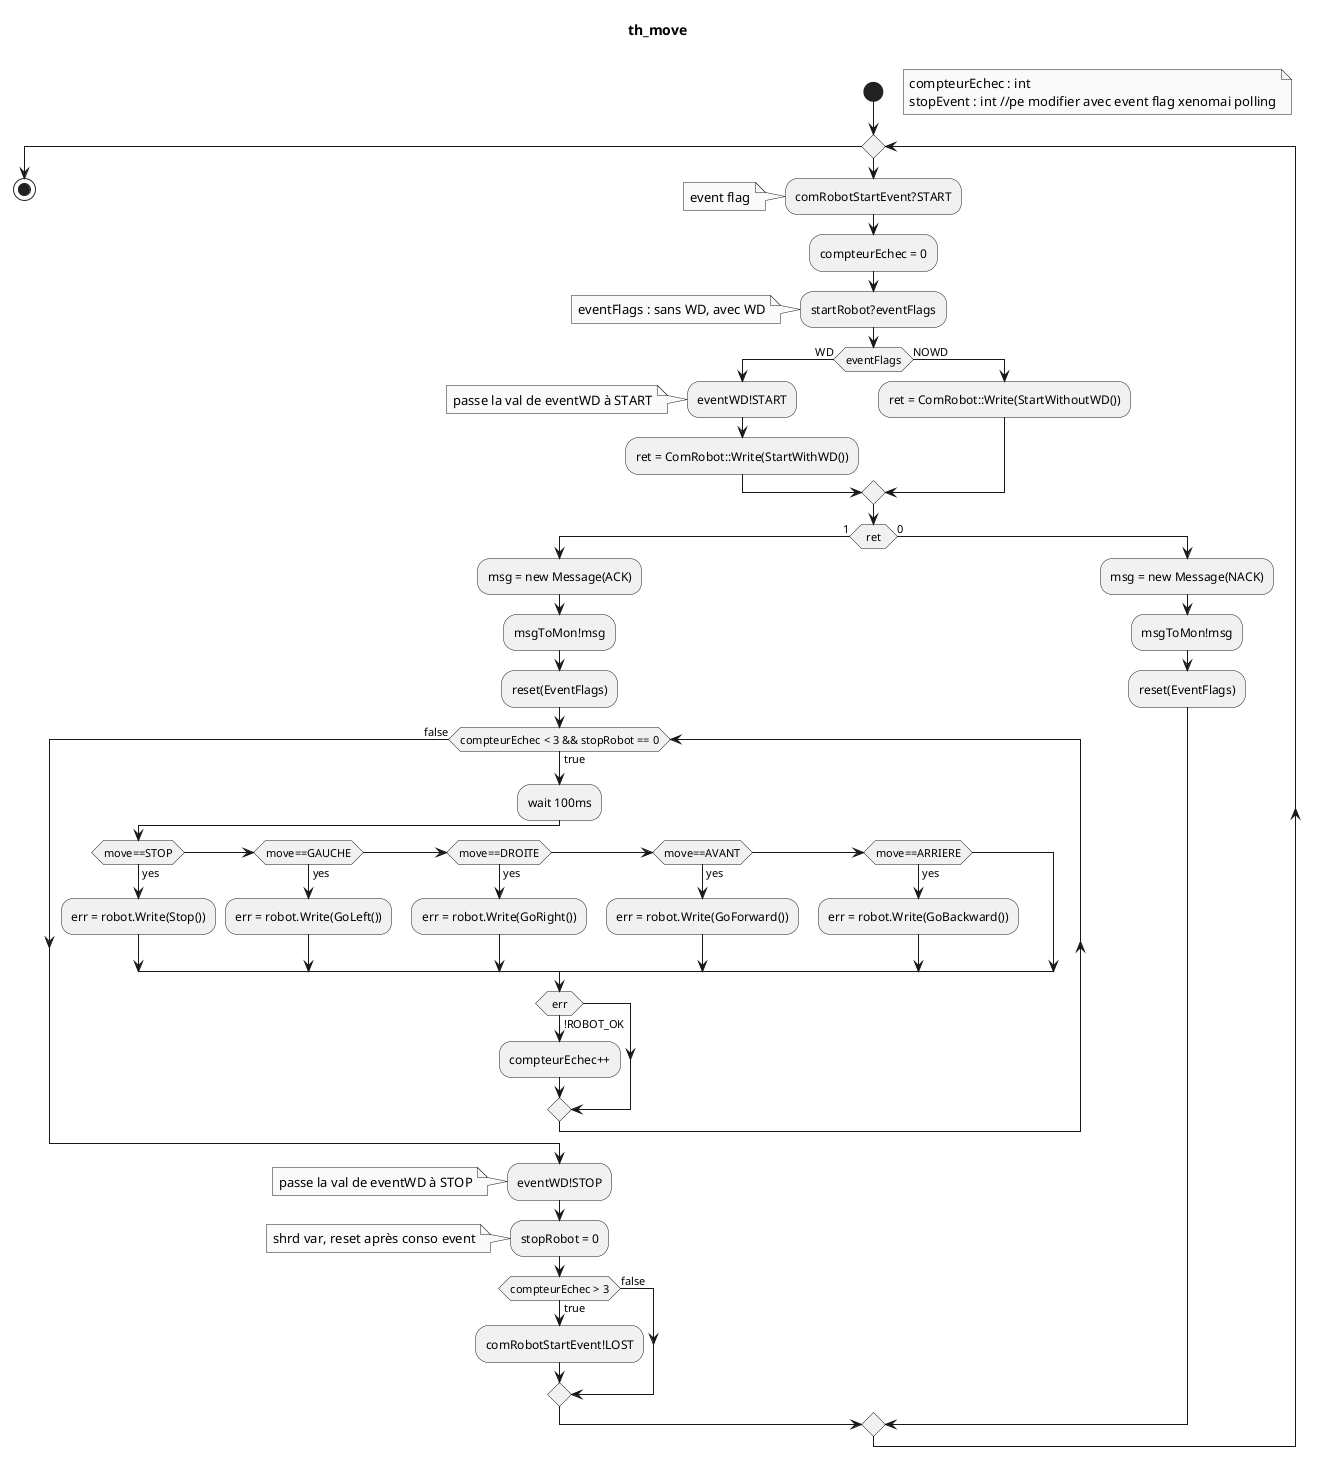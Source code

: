@startuml

skinparam monochrome true
title th_move \n


start

floating note right
compteurEchec : int
stopEvent : int //pe modifier avec event flag xenomai polling
endnote

while ()
    :comRobotStartEvent?START;
    note : event flag
    :compteurEchec = 0;

    :startRobot?eventFlags;
    note
    eventFlags : sans WD, avec WD
    endnote

    if (eventFlags) then (WD)
        :eventWD!START;
    note : passe la val de eventWD à START
        :ret = ComRobot::Write(StartWithWD());
    else (NOWD)
    :ret = ComRobot::Write(StartWithoutWD());
    endif
    
    if (ret) then (1)
    
    :msg = new Message(ACK);

    :msgToMon!msg;

    :reset(EventFlags);

    while (compteurEchec < 3 && stopRobot == 0) is (true)
        :wait 100ms;
        if (move==STOP) then (yes)
            :err = robot.Write(Stop());
        elseif (move==GAUCHE) then (yes)
            :err = robot.Write(GoLeft());
        elseif (move==DROITE) then (yes)
            :err = robot.Write(GoRight());
        elseif (move==AVANT) then (yes)
            :err = robot.Write(GoForward());
        elseif (move==ARRIERE) then (yes)
            :err = robot.Write(GoBackward());
        endif
        if (err) then (!ROBOT_OK)
            :compteurEchec++;
        endif
    endwhile (false)
    :eventWD!STOP;
    note : passe la val de eventWD à STOP
:stopRobot = 0;
note : shrd var, reset après conso event

if (compteurEchec > 3) then (true)
    ':comRobotStartEvent!STOP;
    'note 
    '    evite de rerentrer dans le début du thread 
    '    si on sait qu'on coupe la com à cause du temps de traitement 
    '    de th_com_robot
    'endnote
    :comRobotStartEvent!LOST;
else (false)
endif
else (0)
    :msg = new Message(NACK);

    :msgToMon!msg;

    :reset(EventFlags);
endif
endwhile
stop
@enduml
